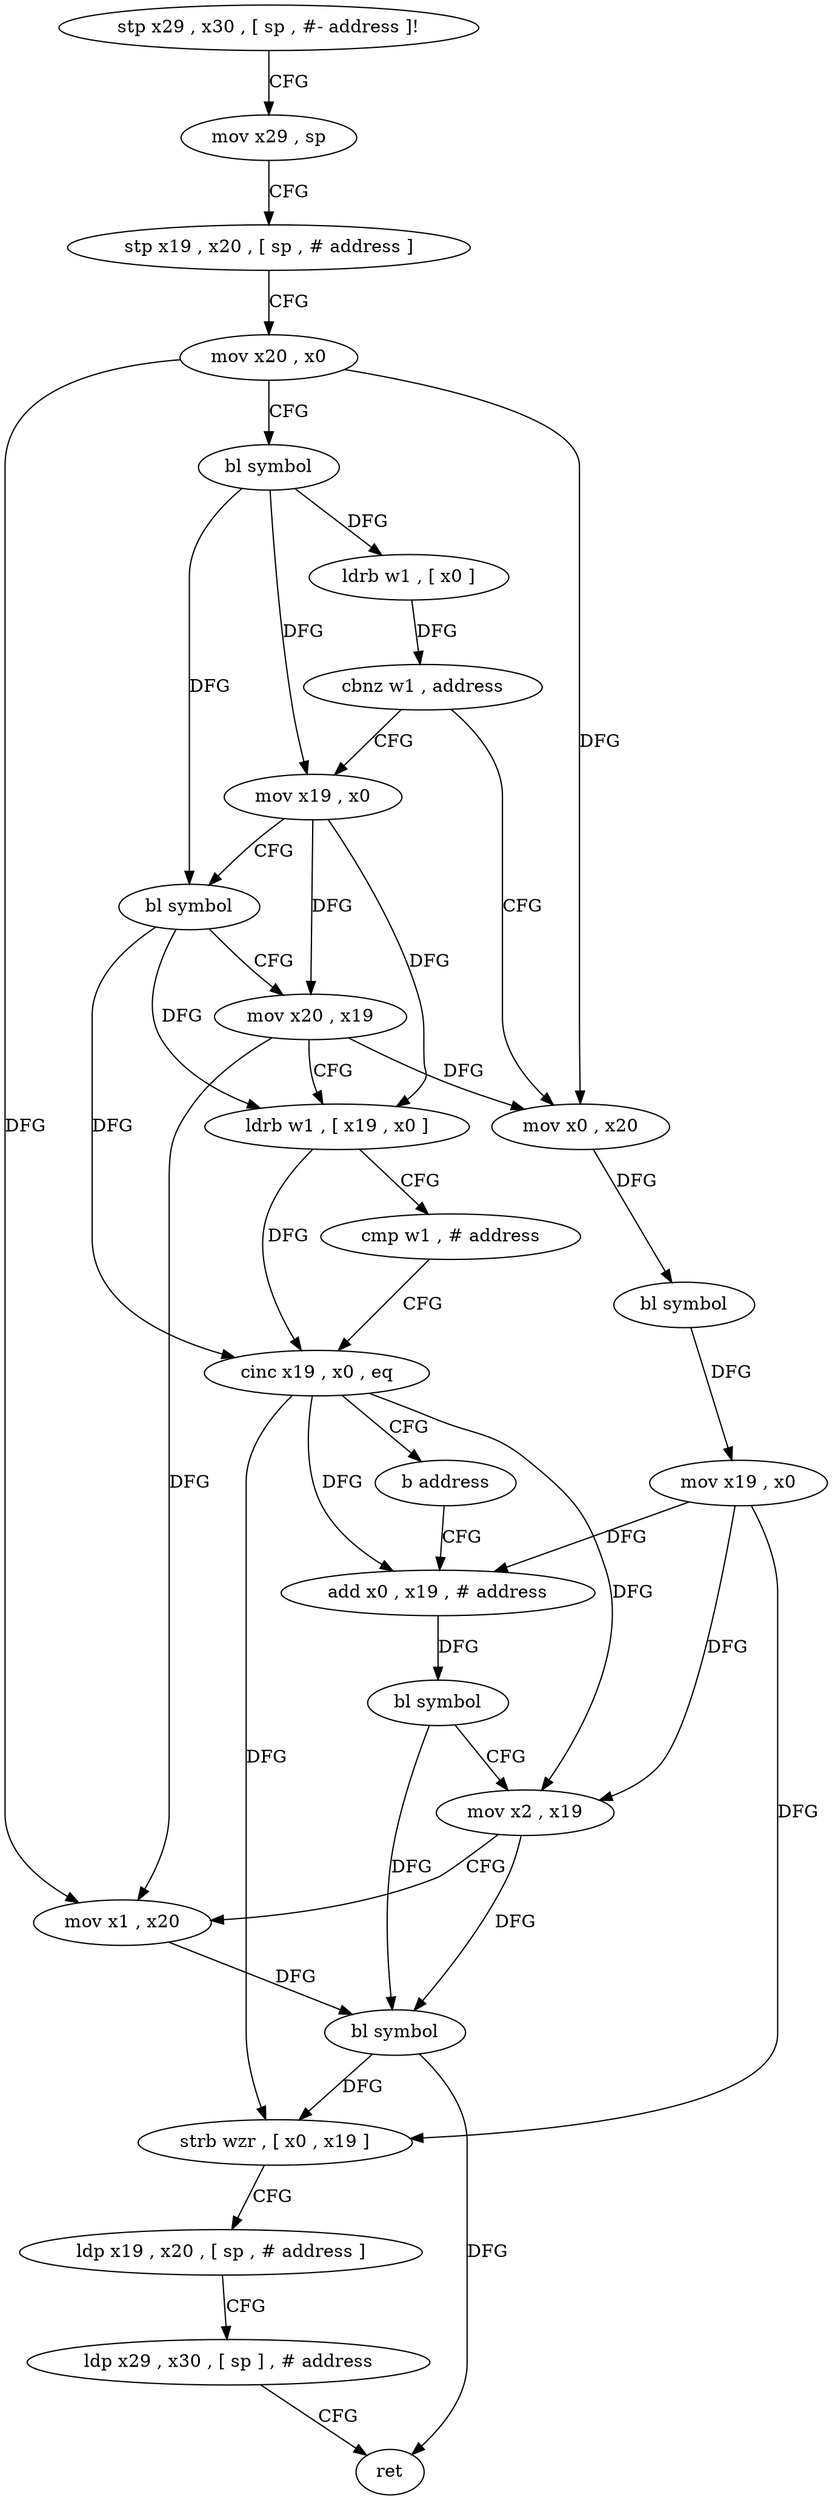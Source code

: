 digraph "func" {
"4271456" [label = "stp x29 , x30 , [ sp , #- address ]!" ]
"4271460" [label = "mov x29 , sp" ]
"4271464" [label = "stp x19 , x20 , [ sp , # address ]" ]
"4271468" [label = "mov x20 , x0" ]
"4271472" [label = "bl symbol" ]
"4271476" [label = "ldrb w1 , [ x0 ]" ]
"4271480" [label = "cbnz w1 , address" ]
"4271536" [label = "mov x19 , x0" ]
"4271484" [label = "mov x0 , x20" ]
"4271540" [label = "bl symbol" ]
"4271544" [label = "mov x20 , x19" ]
"4271548" [label = "ldrb w1 , [ x19 , x0 ]" ]
"4271552" [label = "cmp w1 , # address" ]
"4271556" [label = "cinc x19 , x0 , eq" ]
"4271560" [label = "b address" ]
"4271496" [label = "add x0 , x19 , # address" ]
"4271488" [label = "bl symbol" ]
"4271492" [label = "mov x19 , x0" ]
"4271500" [label = "bl symbol" ]
"4271504" [label = "mov x2 , x19" ]
"4271508" [label = "mov x1 , x20" ]
"4271512" [label = "bl symbol" ]
"4271516" [label = "strb wzr , [ x0 , x19 ]" ]
"4271520" [label = "ldp x19 , x20 , [ sp , # address ]" ]
"4271524" [label = "ldp x29 , x30 , [ sp ] , # address" ]
"4271528" [label = "ret" ]
"4271456" -> "4271460" [ label = "CFG" ]
"4271460" -> "4271464" [ label = "CFG" ]
"4271464" -> "4271468" [ label = "CFG" ]
"4271468" -> "4271472" [ label = "CFG" ]
"4271468" -> "4271484" [ label = "DFG" ]
"4271468" -> "4271508" [ label = "DFG" ]
"4271472" -> "4271476" [ label = "DFG" ]
"4271472" -> "4271536" [ label = "DFG" ]
"4271472" -> "4271540" [ label = "DFG" ]
"4271476" -> "4271480" [ label = "DFG" ]
"4271480" -> "4271536" [ label = "CFG" ]
"4271480" -> "4271484" [ label = "CFG" ]
"4271536" -> "4271540" [ label = "CFG" ]
"4271536" -> "4271544" [ label = "DFG" ]
"4271536" -> "4271548" [ label = "DFG" ]
"4271484" -> "4271488" [ label = "DFG" ]
"4271540" -> "4271544" [ label = "CFG" ]
"4271540" -> "4271548" [ label = "DFG" ]
"4271540" -> "4271556" [ label = "DFG" ]
"4271544" -> "4271548" [ label = "CFG" ]
"4271544" -> "4271484" [ label = "DFG" ]
"4271544" -> "4271508" [ label = "DFG" ]
"4271548" -> "4271552" [ label = "CFG" ]
"4271548" -> "4271556" [ label = "DFG" ]
"4271552" -> "4271556" [ label = "CFG" ]
"4271556" -> "4271560" [ label = "CFG" ]
"4271556" -> "4271496" [ label = "DFG" ]
"4271556" -> "4271504" [ label = "DFG" ]
"4271556" -> "4271516" [ label = "DFG" ]
"4271560" -> "4271496" [ label = "CFG" ]
"4271496" -> "4271500" [ label = "DFG" ]
"4271488" -> "4271492" [ label = "DFG" ]
"4271492" -> "4271496" [ label = "DFG" ]
"4271492" -> "4271504" [ label = "DFG" ]
"4271492" -> "4271516" [ label = "DFG" ]
"4271500" -> "4271504" [ label = "CFG" ]
"4271500" -> "4271512" [ label = "DFG" ]
"4271504" -> "4271508" [ label = "CFG" ]
"4271504" -> "4271512" [ label = "DFG" ]
"4271508" -> "4271512" [ label = "DFG" ]
"4271512" -> "4271516" [ label = "DFG" ]
"4271512" -> "4271528" [ label = "DFG" ]
"4271516" -> "4271520" [ label = "CFG" ]
"4271520" -> "4271524" [ label = "CFG" ]
"4271524" -> "4271528" [ label = "CFG" ]
}
